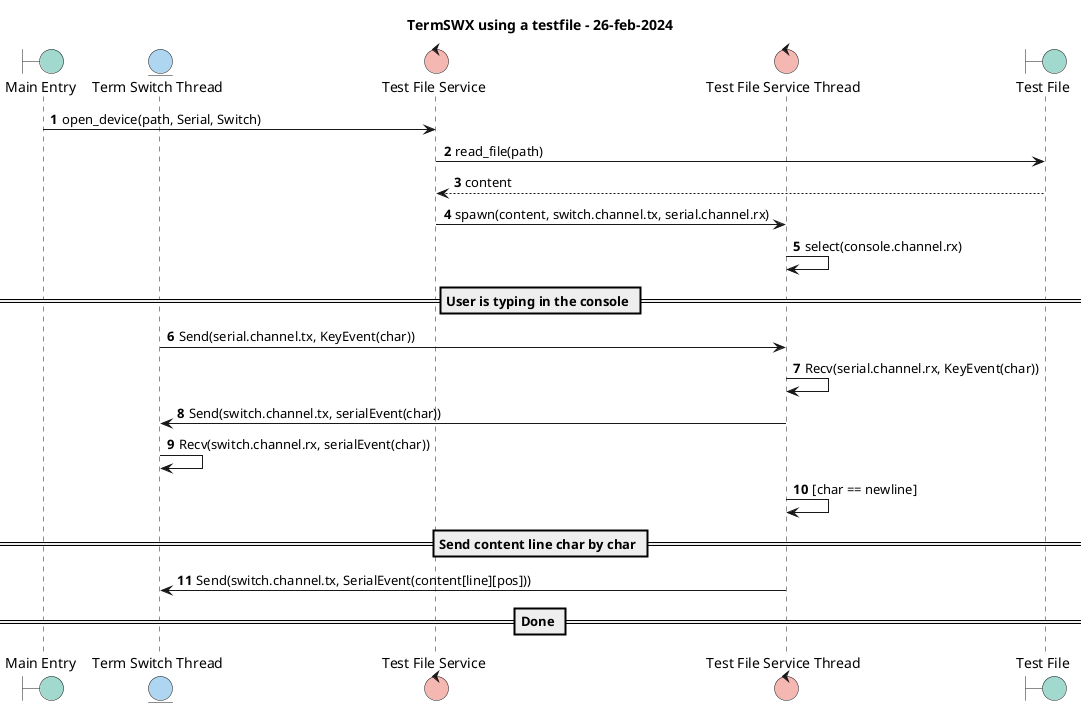 'Steen Hegelund
'Time-Stamp: 2024-Feb-26 20:24
'vim: set ts=4 sw=4 sts=4 tw=120 cc=120 et ft=plantuml :

@startuml

title "TermSWX using a testfile - 26-feb-2024"

<style>
sequenceDiagram {
    entity {
        BackGroundColor #aed6f1
    }
    control {
        BackGroundColor #f5b7b1
    }
    boundary {
        BackGroundColor #a2d9ce
    }
}
</style>

boundary "Main Entry" as main
entity "Term Switch Thread" as swxthr
control "Test File Service" as tfs
control "Test File Service Thread" as tfsthr
boundary "Test File" as tfl

autonumber

       main -> tfs : open_device(path, Serial, Switch)
        tfs -> tfl : read_file(path)
       tfl --> tfs : content
     tfs -> tfsthr : spawn(content, switch.channel.tx, serial.channel.rx)
  tfsthr -> tfsthr : select(console.channel.rx)

  == User is typing in the console ==

  swxthr -> tfsthr : Send(serial.channel.tx, KeyEvent(char))

  tfsthr -> tfsthr : Recv(serial.channel.rx, KeyEvent(char))

  tfsthr -> swxthr : Send(switch.channel.tx, serialEvent(char))
  swxthr -> swxthr : Recv(switch.channel.rx, serialEvent(char))

  tfsthr -> tfsthr : [char == newline]

  == Send content line char by char ==

  tfsthr -> swxthr : Send(switch.channel.tx, SerialEvent(content[line][pos]))

  == Done ==

@enduml


